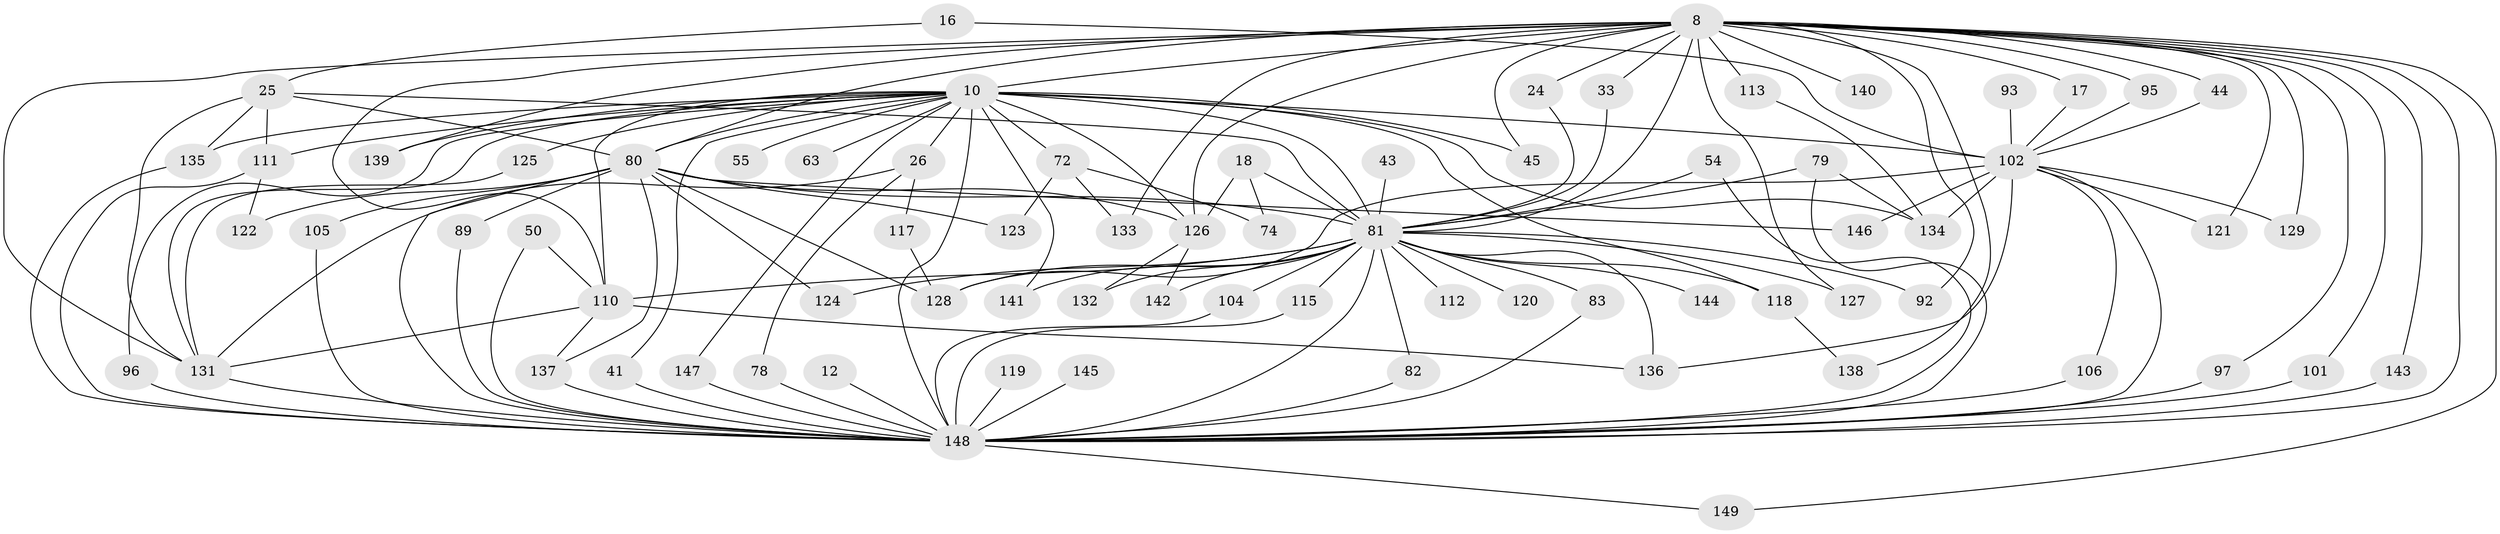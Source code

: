 // original degree distribution, {28: 0.013422818791946308, 30: 0.006711409395973154, 19: 0.006711409395973154, 26: 0.013422818791946308, 15: 0.006711409395973154, 29: 0.006711409395973154, 22: 0.006711409395973154, 33: 0.006711409395973154, 8: 0.006711409395973154, 2: 0.5704697986577181, 6: 0.026845637583892617, 10: 0.006711409395973154, 7: 0.020134228187919462, 4: 0.06711409395973154, 5: 0.040268456375838924, 3: 0.19463087248322147}
// Generated by graph-tools (version 1.1) at 2025/43/03/09/25 04:43:50]
// undirected, 74 vertices, 147 edges
graph export_dot {
graph [start="1"]
  node [color=gray90,style=filled];
  8 [super="+7"];
  10 [super="+2"];
  12;
  16;
  17;
  18;
  24;
  25 [super="+13"];
  26;
  33 [super="+21"];
  41;
  43;
  44;
  45;
  50;
  54;
  55;
  63;
  72;
  74;
  78;
  79 [super="+70"];
  80 [super="+5+60"];
  81 [super="+30+71+9"];
  82;
  83;
  89;
  92;
  93;
  95;
  96;
  97;
  101;
  102 [super="+20+61+87+85"];
  104;
  105;
  106;
  110 [super="+58+31+65"];
  111 [super="+32+39"];
  112;
  113 [super="+47+107"];
  115 [super="+114"];
  117;
  118 [super="+36"];
  119;
  120;
  121 [super="+40+35"];
  122;
  123;
  124;
  125 [super="+109"];
  126 [super="+57+68+116"];
  127;
  128 [super="+103+53"];
  129;
  131 [super="+28+84+66+99"];
  132;
  133;
  134 [super="+29"];
  135 [super="+94"];
  136 [super="+48+108"];
  137 [super="+130"];
  138;
  139;
  140;
  141;
  142;
  143;
  144;
  145;
  146;
  147;
  148 [super="+77+90+91"];
  149;
  8 -- 10 [weight=4];
  8 -- 17;
  8 -- 44;
  8 -- 92;
  8 -- 97;
  8 -- 101;
  8 -- 121 [weight=4];
  8 -- 127;
  8 -- 133;
  8 -- 139;
  8 -- 140 [weight=2];
  8 -- 148 [weight=8];
  8 -- 149;
  8 -- 129;
  8 -- 138;
  8 -- 143;
  8 -- 24;
  8 -- 95;
  8 -- 33 [weight=2];
  8 -- 45;
  8 -- 113 [weight=3];
  8 -- 81 [weight=5];
  8 -- 131 [weight=5];
  8 -- 110;
  8 -- 126 [weight=2];
  8 -- 80 [weight=4];
  10 -- 26 [weight=2];
  10 -- 41;
  10 -- 45;
  10 -- 55 [weight=2];
  10 -- 63 [weight=2];
  10 -- 72 [weight=2];
  10 -- 102 [weight=9];
  10 -- 111 [weight=2];
  10 -- 141;
  10 -- 139;
  10 -- 147;
  10 -- 96;
  10 -- 118 [weight=2];
  10 -- 125 [weight=2];
  10 -- 126 [weight=4];
  10 -- 110 [weight=4];
  10 -- 81 [weight=5];
  10 -- 135;
  10 -- 134;
  10 -- 148 [weight=5];
  10 -- 131 [weight=2];
  10 -- 80 [weight=4];
  12 -- 148 [weight=2];
  16 -- 25;
  16 -- 102;
  17 -- 102;
  18 -- 74;
  18 -- 81 [weight=2];
  18 -- 126;
  24 -- 81;
  25 -- 135;
  25 -- 81;
  25 -- 111;
  25 -- 131;
  25 -- 80 [weight=3];
  26 -- 78;
  26 -- 117;
  26 -- 131;
  33 -- 81;
  41 -- 148;
  43 -- 81 [weight=2];
  44 -- 102;
  50 -- 110;
  50 -- 148;
  54 -- 81;
  54 -- 148;
  72 -- 74;
  72 -- 123;
  72 -- 133;
  78 -- 148;
  79 -- 81 [weight=2];
  79 -- 134;
  79 -- 148;
  80 -- 148 [weight=8];
  80 -- 128;
  80 -- 137;
  80 -- 81 [weight=4];
  80 -- 146;
  80 -- 89;
  80 -- 105;
  80 -- 122;
  80 -- 123;
  80 -- 124;
  80 -- 126;
  81 -- 82;
  81 -- 120;
  81 -- 132;
  81 -- 136 [weight=2];
  81 -- 141;
  81 -- 142;
  81 -- 144;
  81 -- 83;
  81 -- 92;
  81 -- 104;
  81 -- 110 [weight=2];
  81 -- 112;
  81 -- 118;
  81 -- 124;
  81 -- 127;
  81 -- 128;
  81 -- 115;
  81 -- 148 [weight=4];
  82 -- 148;
  83 -- 148;
  89 -- 148;
  93 -- 102 [weight=2];
  95 -- 102;
  96 -- 148;
  97 -- 148;
  101 -- 148;
  102 -- 121;
  102 -- 128 [weight=3];
  102 -- 146;
  102 -- 129;
  102 -- 134;
  102 -- 106;
  102 -- 148 [weight=5];
  102 -- 136;
  104 -- 148;
  105 -- 148;
  106 -- 148;
  110 -- 131;
  110 -- 137;
  110 -- 136;
  111 -- 122;
  111 -- 148 [weight=2];
  113 -- 134;
  115 -- 148;
  117 -- 128;
  118 -- 138;
  119 -- 148 [weight=2];
  125 -- 131;
  126 -- 142;
  126 -- 132;
  131 -- 148 [weight=3];
  135 -- 148;
  137 -- 148;
  143 -- 148;
  145 -- 148 [weight=2];
  147 -- 148;
  148 -- 149;
}
